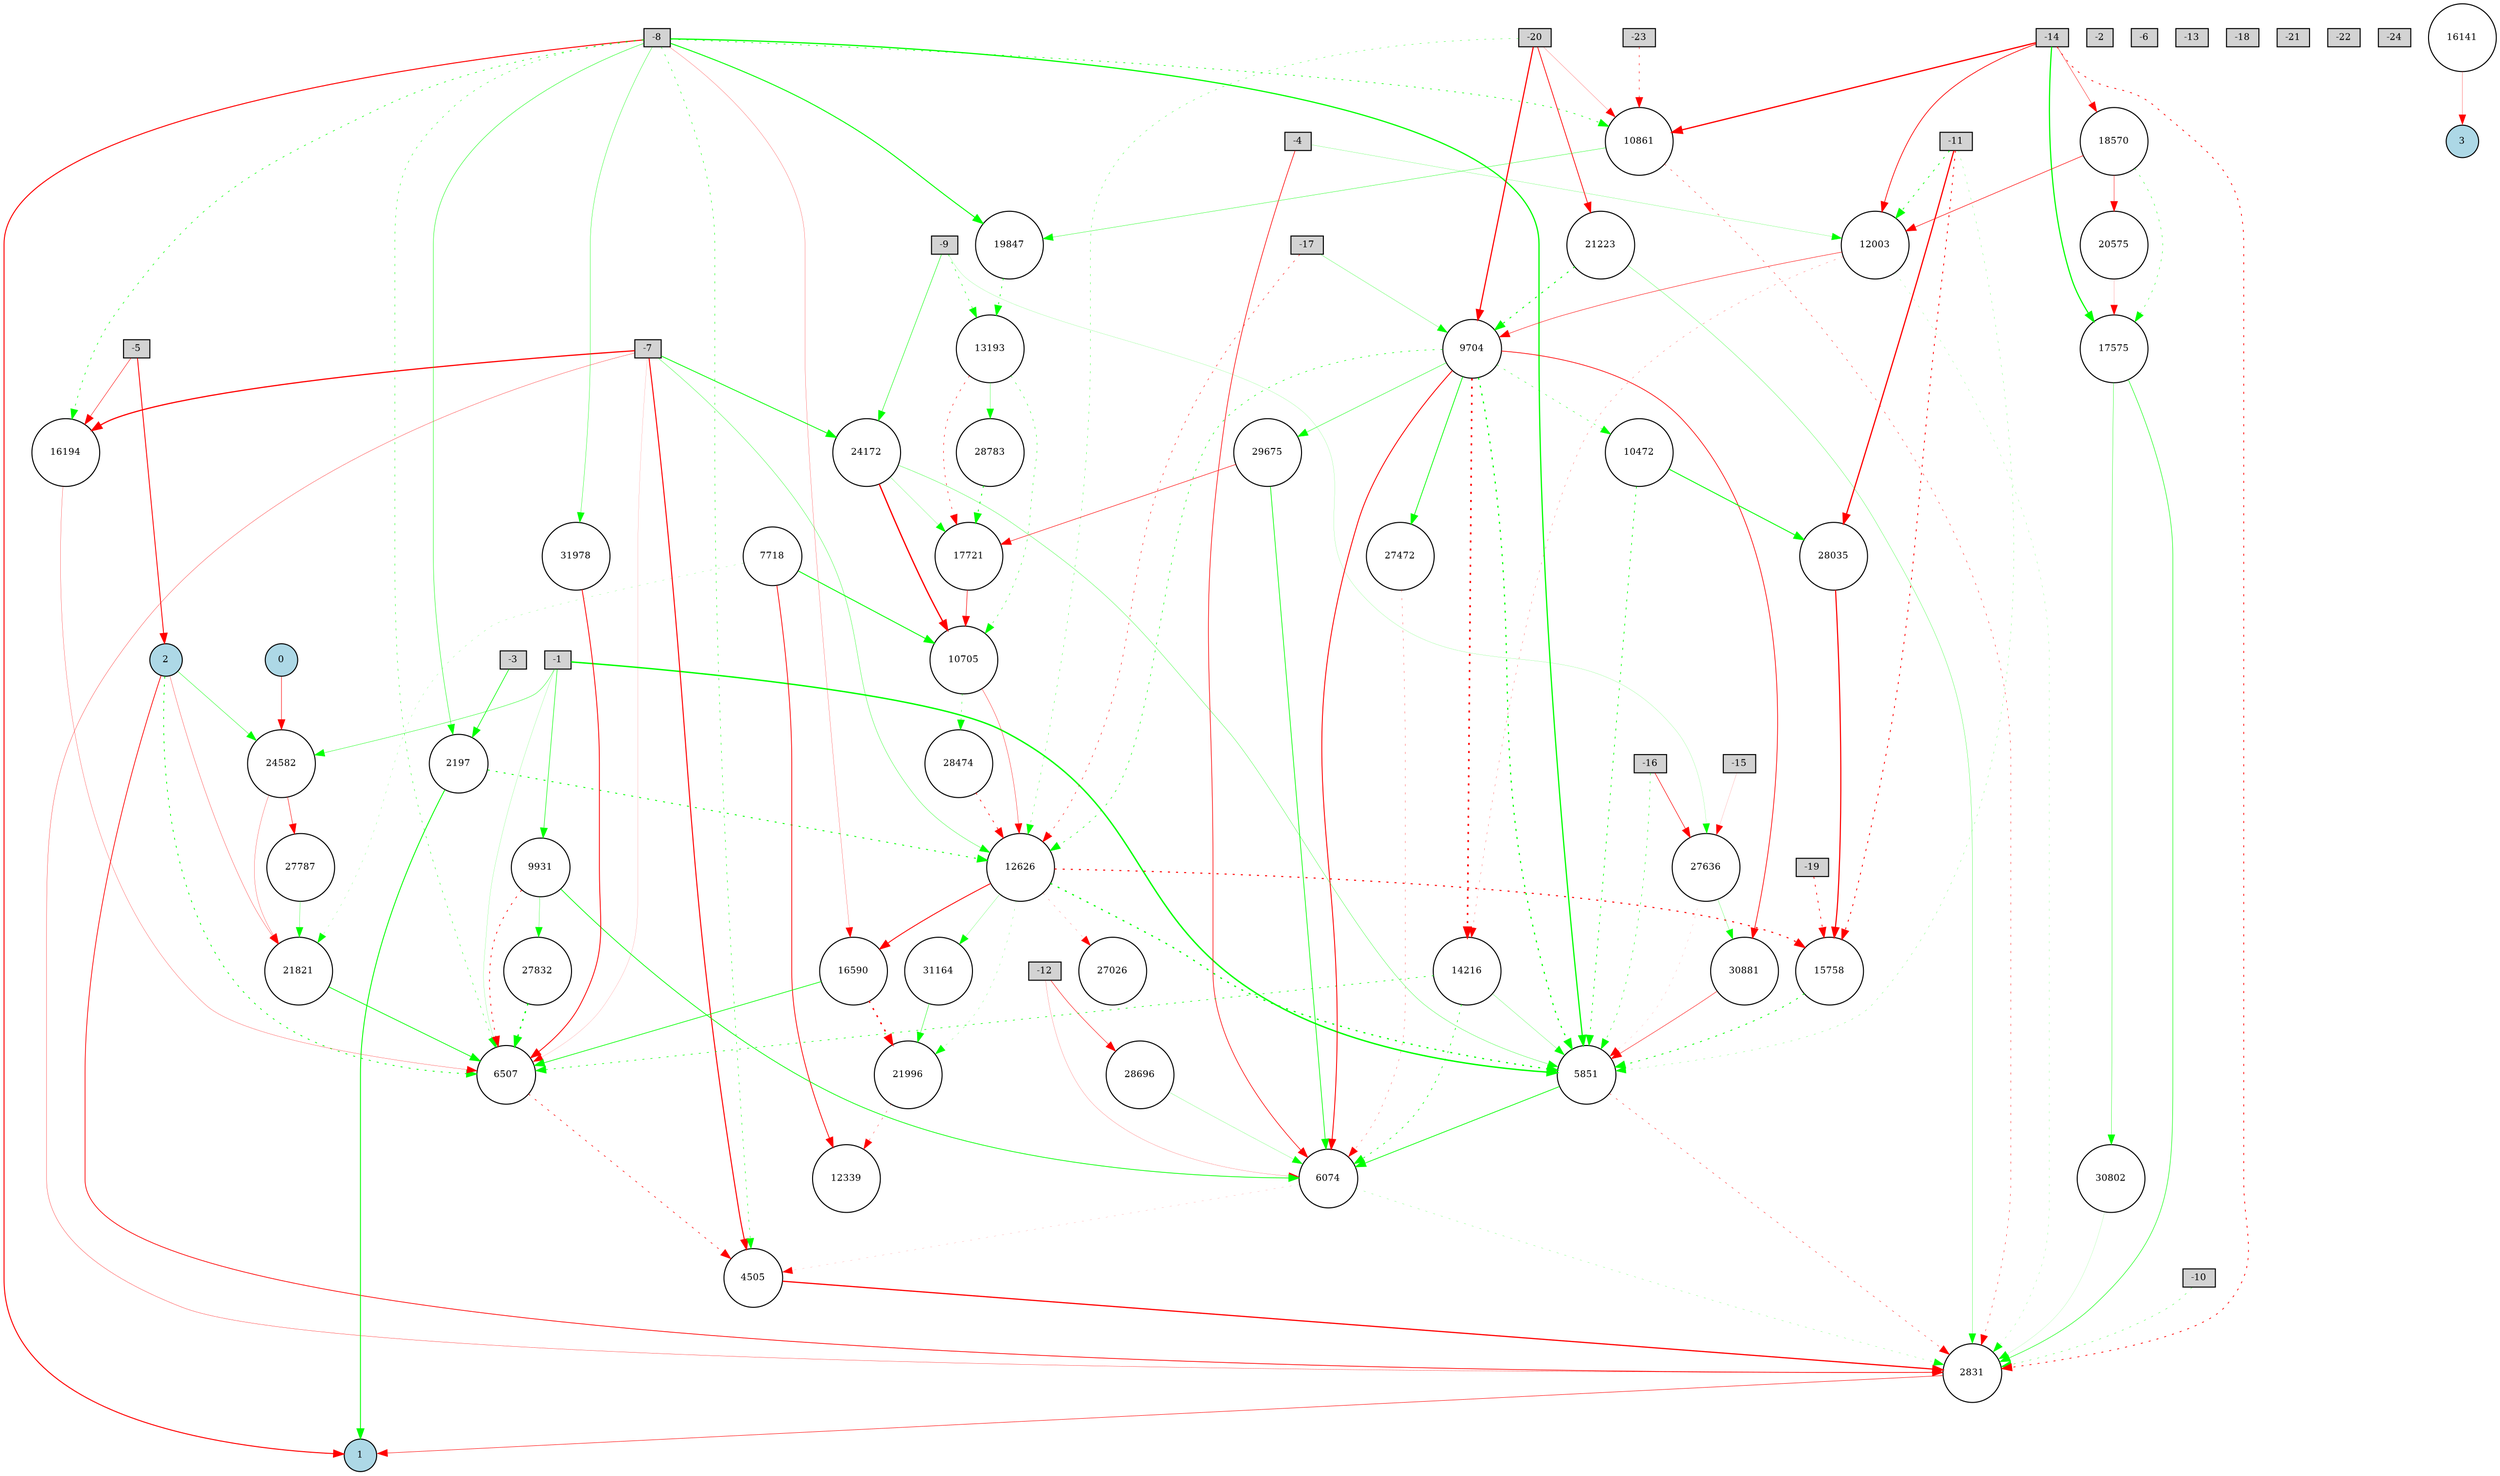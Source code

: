 digraph {
	node [fontsize=9 height=0.2 shape=circle width=0.2]
	-1 [fillcolor=lightgray shape=box style=filled]
	-2 [fillcolor=lightgray shape=box style=filled]
	-3 [fillcolor=lightgray shape=box style=filled]
	-4 [fillcolor=lightgray shape=box style=filled]
	-5 [fillcolor=lightgray shape=box style=filled]
	-6 [fillcolor=lightgray shape=box style=filled]
	-7 [fillcolor=lightgray shape=box style=filled]
	-8 [fillcolor=lightgray shape=box style=filled]
	-9 [fillcolor=lightgray shape=box style=filled]
	-10 [fillcolor=lightgray shape=box style=filled]
	-11 [fillcolor=lightgray shape=box style=filled]
	-12 [fillcolor=lightgray shape=box style=filled]
	-13 [fillcolor=lightgray shape=box style=filled]
	-14 [fillcolor=lightgray shape=box style=filled]
	-15 [fillcolor=lightgray shape=box style=filled]
	-16 [fillcolor=lightgray shape=box style=filled]
	-17 [fillcolor=lightgray shape=box style=filled]
	-18 [fillcolor=lightgray shape=box style=filled]
	-19 [fillcolor=lightgray shape=box style=filled]
	-20 [fillcolor=lightgray shape=box style=filled]
	-21 [fillcolor=lightgray shape=box style=filled]
	-22 [fillcolor=lightgray shape=box style=filled]
	-23 [fillcolor=lightgray shape=box style=filled]
	-24 [fillcolor=lightgray shape=box style=filled]
	0 [fillcolor=lightblue style=filled]
	1 [fillcolor=lightblue style=filled]
	2 [fillcolor=lightblue style=filled]
	3 [fillcolor=lightblue style=filled]
	28035 [fillcolor=white style=filled]
	24582 [fillcolor=white style=filled]
	19847 [fillcolor=white style=filled]
	14216 [fillcolor=white style=filled]
	13193 [fillcolor=white style=filled]
	18570 [fillcolor=white style=filled]
	27787 [fillcolor=white style=filled]
	16141 [fillcolor=white style=filled]
	15758 [fillcolor=white style=filled]
	2831 [fillcolor=white style=filled]
	27026 [fillcolor=white style=filled]
	2197 [fillcolor=white style=filled]
	28696 [fillcolor=white style=filled]
	4505 [fillcolor=white style=filled]
	30881 [fillcolor=white style=filled]
	7718 [fillcolor=white style=filled]
	17575 [fillcolor=white style=filled]
	12339 [fillcolor=white style=filled]
	27832 [fillcolor=white style=filled]
	17721 [fillcolor=white style=filled]
	28474 [fillcolor=white style=filled]
	6074 [fillcolor=white style=filled]
	31164 [fillcolor=white style=filled]
	21821 [fillcolor=white style=filled]
	16194 [fillcolor=white style=filled]
	9931 [fillcolor=white style=filled]
	16590 [fillcolor=white style=filled]
	27472 [fillcolor=white style=filled]
	10705 [fillcolor=white style=filled]
	12626 [fillcolor=white style=filled]
	30802 [fillcolor=white style=filled]
	5851 [fillcolor=white style=filled]
	20575 [fillcolor=white style=filled]
	12003 [fillcolor=white style=filled]
	21223 [fillcolor=white style=filled]
	9704 [fillcolor=white style=filled]
	10472 [fillcolor=white style=filled]
	31978 [fillcolor=white style=filled]
	29675 [fillcolor=white style=filled]
	21996 [fillcolor=white style=filled]
	6507 [fillcolor=white style=filled]
	24172 [fillcolor=white style=filled]
	10861 [fillcolor=white style=filled]
	28783 [fillcolor=white style=filled]
	27636 [fillcolor=white style=filled]
	-7 -> 6507 [color=red penwidth=0.10679698477879958 style=solid]
	31978 -> 6507 [color=red penwidth=0.81356497457651 style=solid]
	12626 -> 21996 [color=green penwidth=0.19102566163960116 style=dotted]
	24582 -> 21821 [color=red penwidth=0.2265929490418934 style=solid]
	13193 -> 28783 [color=green penwidth=0.2636362252236303 style=solid]
	16590 -> 6507 [color=green penwidth=0.6644407532219265 style=solid]
	12626 -> 5851 [color=green penwidth=1.2203998015563458 style=dotted]
	24172 -> 17721 [color=green penwidth=0.19118055127084443 style=solid]
	-4 -> 12003 [color=green penwidth=0.1756418728127423 style=solid]
	2831 -> 1 [color=red penwidth=0.46485504564537594 style=solid]
	-1 -> 9931 [color=green penwidth=0.5107781213545952 style=solid]
	-16 -> 5851 [color=green penwidth=0.438333626965107 style=dotted]
	10861 -> 19847 [color=green penwidth=0.3200971076038951 style=solid]
	-7 -> 2831 [color=red penwidth=0.27135684547566863 style=solid]
	-7 -> 16194 [color=red penwidth=1.1678572488025374 style=solid]
	-4 -> 6074 [color=red penwidth=0.6248590526690015 style=solid]
	-8 -> 6507 [color=green penwidth=0.4006380710806181 style=dotted]
	31164 -> 21996 [color=green penwidth=0.3882834194571205 style=solid]
	2197 -> 12626 [color=green penwidth=0.8733596750008119 style=dotted]
	9704 -> 6074 [color=red penwidth=0.867633349862385 style=solid]
	20575 -> 17575 [color=red penwidth=0.14070443796054444 style=solid]
	12003 -> 9704 [color=red penwidth=0.43321336280467904 style=solid]
	-14 -> 12003 [color=red penwidth=0.7108416060036676 style=solid]
	9931 -> 6507 [color=red penwidth=0.7199539918714676 style=dotted]
	-20 -> 10861 [color=red penwidth=0.18636169548718753 style=solid]
	-7 -> 4505 [color=red penwidth=1.002592084762139 style=solid]
	17575 -> 30802 [color=green penwidth=0.31571024619394383 style=solid]
	-1 -> 6507 [color=green penwidth=0.1400473109701757 style=solid]
	24172 -> 10705 [color=red penwidth=1.2640080614238913 style=solid]
	-16 -> 27636 [color=red penwidth=0.5424706648238715 style=solid]
	28783 -> 17721 [color=green penwidth=0.819266812486485 style=dotted]
	29675 -> 17721 [color=red penwidth=0.4923402563883901 style=solid]
	6074 -> 4505 [color=red penwidth=0.11106523922007393 style=dotted]
	28474 -> 12626 [color=red penwidth=0.6752040067063892 style=dotted]
	6074 -> 2831 [color=green penwidth=0.18942838371644483 style=dotted]
	10705 -> 12626 [color=red penwidth=0.3206189978347349 style=solid]
	10472 -> 28035 [color=green penwidth=0.8728177160892665 style=solid]
	2 -> 24582 [color=green penwidth=0.36618075095206604 style=solid]
	17575 -> 2831 [color=green penwidth=0.4945838124577525 style=solid]
	-8 -> 19847 [color=green penwidth=0.9399563376862682 style=solid]
	-12 -> 28696 [color=red penwidth=0.4405182128489181 style=solid]
	-19 -> 15758 [color=red penwidth=0.7157252683321645 style=dotted]
	27636 -> 30881 [color=green penwidth=0.21136274796716953 style=solid]
	12626 -> 27026 [color=red penwidth=0.17734893378319663 style=dotted]
	16194 -> 6507 [color=red penwidth=0.22418106542648814 style=solid]
	-7 -> 24172 [color=green penwidth=0.7939303831421682 style=solid]
	21821 -> 6507 [color=green penwidth=0.7235734260752374 style=solid]
	-8 -> 4505 [color=green penwidth=0.45424663594303727 style=dotted]
	9704 -> 14216 [color=red penwidth=1.578771552377118 style=dotted]
	-8 -> 10861 [color=green penwidth=0.6052179676595179 style=dotted]
	-23 -> 10861 [color=red penwidth=0.4905647013612957 style=dotted]
	-8 -> 16194 [color=green penwidth=0.5782760810066463 style=dotted]
	27832 -> 6507 [color=green penwidth=1.3714981576642513 style=dotted]
	9704 -> 27472 [color=green penwidth=0.7294957274156743 style=solid]
	-5 -> 16194 [color=red penwidth=0.435586847900973 style=solid]
	-11 -> 15758 [color=red penwidth=0.8370803969701365 style=dotted]
	-12 -> 6074 [color=red penwidth=0.15715885665584967 style=solid]
	2 -> 21821 [color=red penwidth=0.26265816108229456 style=solid]
	7718 -> 21821 [color=green penwidth=0.1632590821938032 style=dotted]
	-14 -> 2831 [color=red penwidth=0.7541822360991322 style=dotted]
	12626 -> 16590 [color=red penwidth=0.8442614563991243 style=solid]
	28696 -> 6074 [color=green penwidth=0.1764132032413438 style=solid]
	-11 -> 12003 [color=green penwidth=0.7045168935567315 style=dotted]
	15758 -> 5851 [color=green penwidth=0.8090547950171846 style=dotted]
	9704 -> 30881 [color=red penwidth=0.6861864396052051 style=solid]
	12626 -> 31164 [color=green penwidth=0.18077266088326005 style=solid]
	9931 -> 27832 [color=green penwidth=0.2622589254257859 style=solid]
	-1 -> 24582 [color=green penwidth=0.35346941697249945 style=solid]
	-20 -> 9704 [color=red penwidth=1.1262311963657217 style=solid]
	18570 -> 20575 [color=red penwidth=0.3850243967347228 style=solid]
	-1 -> 5851 [color=green penwidth=1.391582184137106 style=solid]
	-14 -> 10861 [color=red penwidth=1.2442613283188602 style=solid]
	21223 -> 2831 [color=green penwidth=0.24415755089571686 style=solid]
	2 -> 6507 [color=green penwidth=0.7633206447236797 style=dotted]
	27787 -> 21821 [color=green penwidth=0.2619322065496885 style=solid]
	-8 -> 1 [color=red penwidth=0.9700064342266703 style=solid]
	29675 -> 6074 [color=green penwidth=0.668036305068782 style=solid]
	9704 -> 12626 [color=green penwidth=0.5438542996025876 style=dotted]
	10705 -> 28474 [color=green penwidth=0.402029494887836 style=dotted]
	9704 -> 5851 [color=green penwidth=1.1399025123613227 style=dotted]
	10472 -> 5851 [color=green penwidth=0.6950798076121073 style=dotted]
	28035 -> 15758 [color=red penwidth=1.103540438225683 style=solid]
	17721 -> 10705 [color=red penwidth=0.522710958037827 style=solid]
	7718 -> 12339 [color=red penwidth=0.7518119964563375 style=solid]
	-14 -> 17575 [color=green penwidth=1.1420017619973077 style=solid]
	5851 -> 6074 [color=green penwidth=0.710802426223506 style=solid]
	24172 -> 5851 [color=green penwidth=0.27600320623971786 style=solid]
	16141 -> 3 [color=red penwidth=0.2258757572329478 style=solid]
	2197 -> 1 [color=green penwidth=0.8675082099458907 style=solid]
	14216 -> 6507 [color=green penwidth=0.600869170213796 style=dotted]
	10861 -> 2831 [color=red penwidth=0.37596282589691943 style=dotted]
	-10 -> 2831 [color=green penwidth=0.3197911270069399 style=dotted]
	21996 -> 12339 [color=red penwidth=0.29607732723448527 style=dotted]
	24582 -> 27787 [color=red penwidth=0.4392578439960524 style=solid]
	9931 -> 6074 [color=green penwidth=0.7106614860825784 style=solid]
	4505 -> 2831 [color=red penwidth=1.1706238569943546 style=solid]
	0 -> 24582 [color=red penwidth=0.4945917125430004 style=solid]
	14216 -> 5851 [color=green penwidth=0.2148066850203597 style=solid]
	21223 -> 9704 [color=green penwidth=0.8920839867714626 style=dotted]
	13193 -> 17721 [color=red penwidth=0.4866720643466077 style=dotted]
	12003 -> 14216 [color=red penwidth=0.22094169071586578 style=dotted]
	27472 -> 6074 [color=red penwidth=0.2532871015162218 style=dotted]
	-3 -> 2197 [color=green penwidth=0.6363326276614691 style=solid]
	-11 -> 5851 [color=green penwidth=0.2062364588198109 style=dotted]
	18570 -> 17575 [color=green penwidth=0.3921099817961945 style=dotted]
	5851 -> 2831 [color=red penwidth=0.3777461810961217 style=dotted]
	-8 -> 5851 [color=green penwidth=1.193668966700031 style=solid]
	30881 -> 5851 [color=red penwidth=0.41647811320619343 style=solid]
	12626 -> 15758 [color=red penwidth=1.0582098732038043 style=dotted]
	-15 -> 27636 [color=red penwidth=0.10510775991033569 style=solid]
	-9 -> 13193 [color=green penwidth=0.48956362473548 style=dotted]
	-9 -> 27636 [color=green penwidth=0.12360967126648784 style=solid]
	-8 -> 16590 [color=red penwidth=0.20068476658687545 style=solid]
	30802 -> 2831 [color=green penwidth=0.10190929876187414 style=solid]
	-17 -> 12626 [color=red penwidth=0.4624684796546267 style=dotted]
	6507 -> 4505 [color=red penwidth=0.5857509233603416 style=dotted]
	-8 -> 2197 [color=green penwidth=0.4045361973630981 style=solid]
	-5 -> 2 [color=red penwidth=0.8545587483677431 style=solid]
	27636 -> 5851 [color=red penwidth=0.10581877252096715 style=dotted]
	19847 -> 13193 [color=green penwidth=0.661005915350372 style=dotted]
	12003 -> 2831 [color=green penwidth=0.1612292351510178 style=dotted]
	-9 -> 24172 [color=green penwidth=0.45330687571689543 style=solid]
	-14 -> 18570 [color=red penwidth=0.3667195083696704 style=solid]
	16590 -> 21996 [color=red penwidth=1.3883767181228466 style=dotted]
	-7 -> 12626 [color=green penwidth=0.2965210206999297 style=solid]
	-20 -> 21223 [color=red penwidth=0.7257915529366596 style=solid]
	9704 -> 29675 [color=green penwidth=0.3925082838992128 style=solid]
	14216 -> 6074 [color=green penwidth=0.6297386875334198 style=dotted]
	-20 -> 12626 [color=green penwidth=0.31087457828490306 style=dotted]
	9704 -> 10472 [color=green penwidth=0.37687766184708305 style=dotted]
	13193 -> 10705 [color=green penwidth=0.39955863796988134 style=dotted]
	-11 -> 28035 [color=red penwidth=1.187583205724514 style=solid]
	2 -> 2831 [color=red penwidth=0.7152341344214969 style=solid]
	-17 -> 9704 [color=green penwidth=0.2355254675088322 style=solid]
	7718 -> 10705 [color=green penwidth=0.8791991443919215 style=solid]
	18570 -> 12003 [color=red penwidth=0.525796664415257 style=solid]
	-8 -> 31978 [color=green penwidth=0.32060863200656575 style=solid]
}
